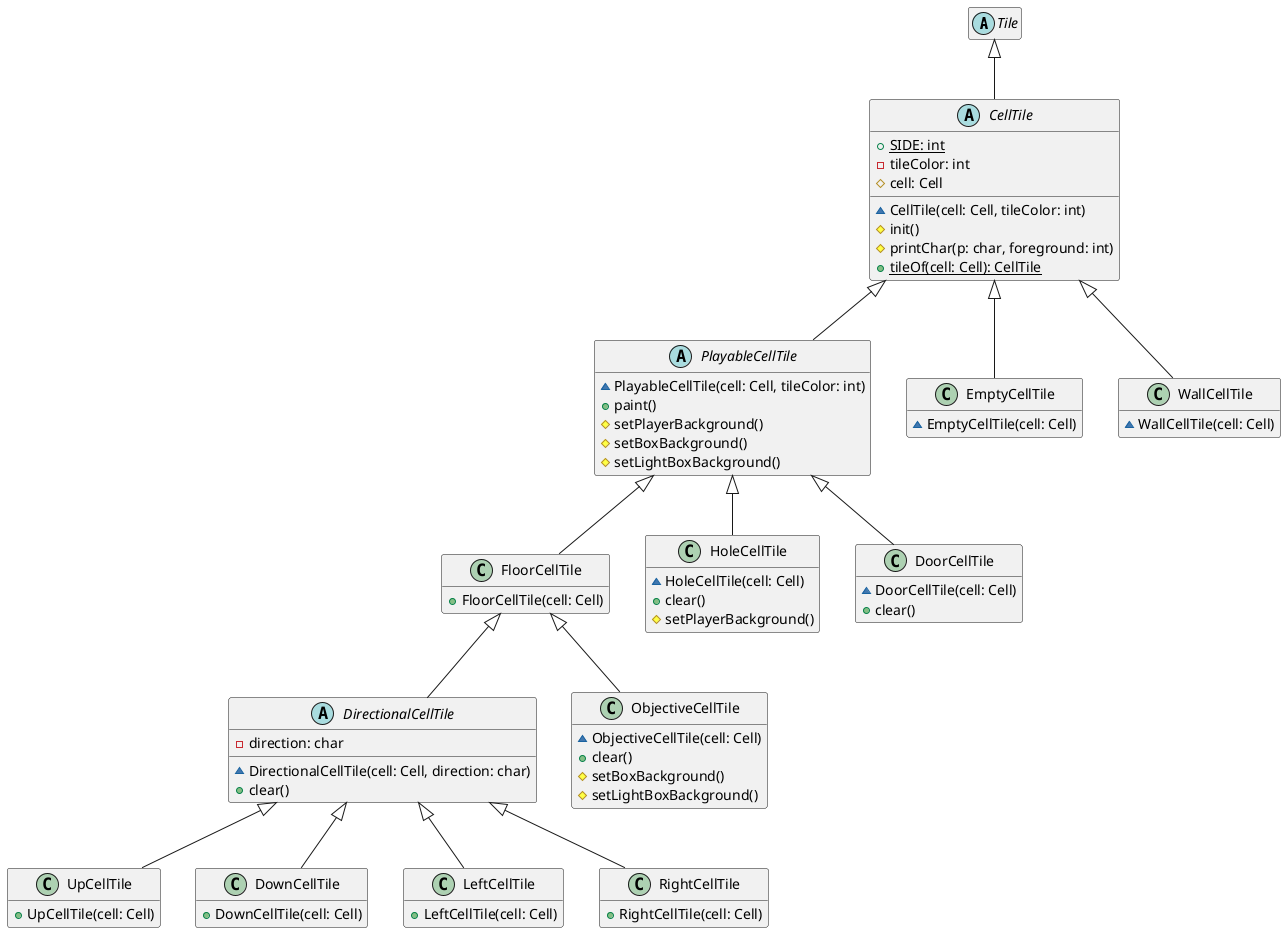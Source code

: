 @startuml
hide empty members

Tile <|-- CellTile

CellTile <|-- PlayableCellTile
CellTile <|-- EmptyCellTile
PlayableCellTile <|-- FloorCellTile
PlayableCellTile <|-- HoleCellTile
PlayableCellTile <|-- DoorCellTile
CellTile <|-- WallCellTile

DirectionalCellTile <|-- UpCellTile
DirectionalCellTile <|-- DownCellTile
DirectionalCellTile <|-- LeftCellTile
DirectionalCellTile <|-- RightCellTile

FloorCellTile <|-- DirectionalCellTile
FloorCellTile <|-- ObjectiveCellTile

abstract class Tile

abstract class CellTile {
    +{static} SIDE: int
    -tileColor: int
    #cell: Cell

    ~CellTile(cell: Cell, tileColor: int)
    #init()
    #printChar(p: char, foreground: int)
    +{static} tileOf(cell: Cell): CellTile
}

abstract class PlayableCellTile {
    ~PlayableCellTile(cell: Cell, tileColor: int)
    +paint()
    #setPlayerBackground()
    #setBoxBackground()
    #setLightBoxBackground()
}

abstract class DirectionalCellTile {
    -direction: char
    ~DirectionalCellTile(cell: Cell, direction: char)
    +clear()
}

class FloorCellTile {
    +FloorCellTile(cell: Cell)
}

class UpCellTile {
    +UpCellTile(cell: Cell)
}

class DownCellTile {
    +DownCellTile(cell: Cell)
}

class LeftCellTile {
    +LeftCellTile(cell: Cell)
}

class RightCellTile {
    +RightCellTile(cell: Cell)
}

class EmptyCellTile {
    ~EmptyCellTile(cell: Cell)
}

class WallCellTile {
    ~WallCellTile(cell: Cell)
}

class HoleCellTile {
    ~HoleCellTile(cell: Cell)
    +clear()
    #setPlayerBackground()
}

class DoorCellTile {
    ~DoorCellTile(cell: Cell)
    +clear()
}

class ObjectiveCellTile {
    ~ObjectiveCellTile(cell: Cell)
    +clear()
    #setBoxBackground()
    #setLightBoxBackground()
}

@enduml